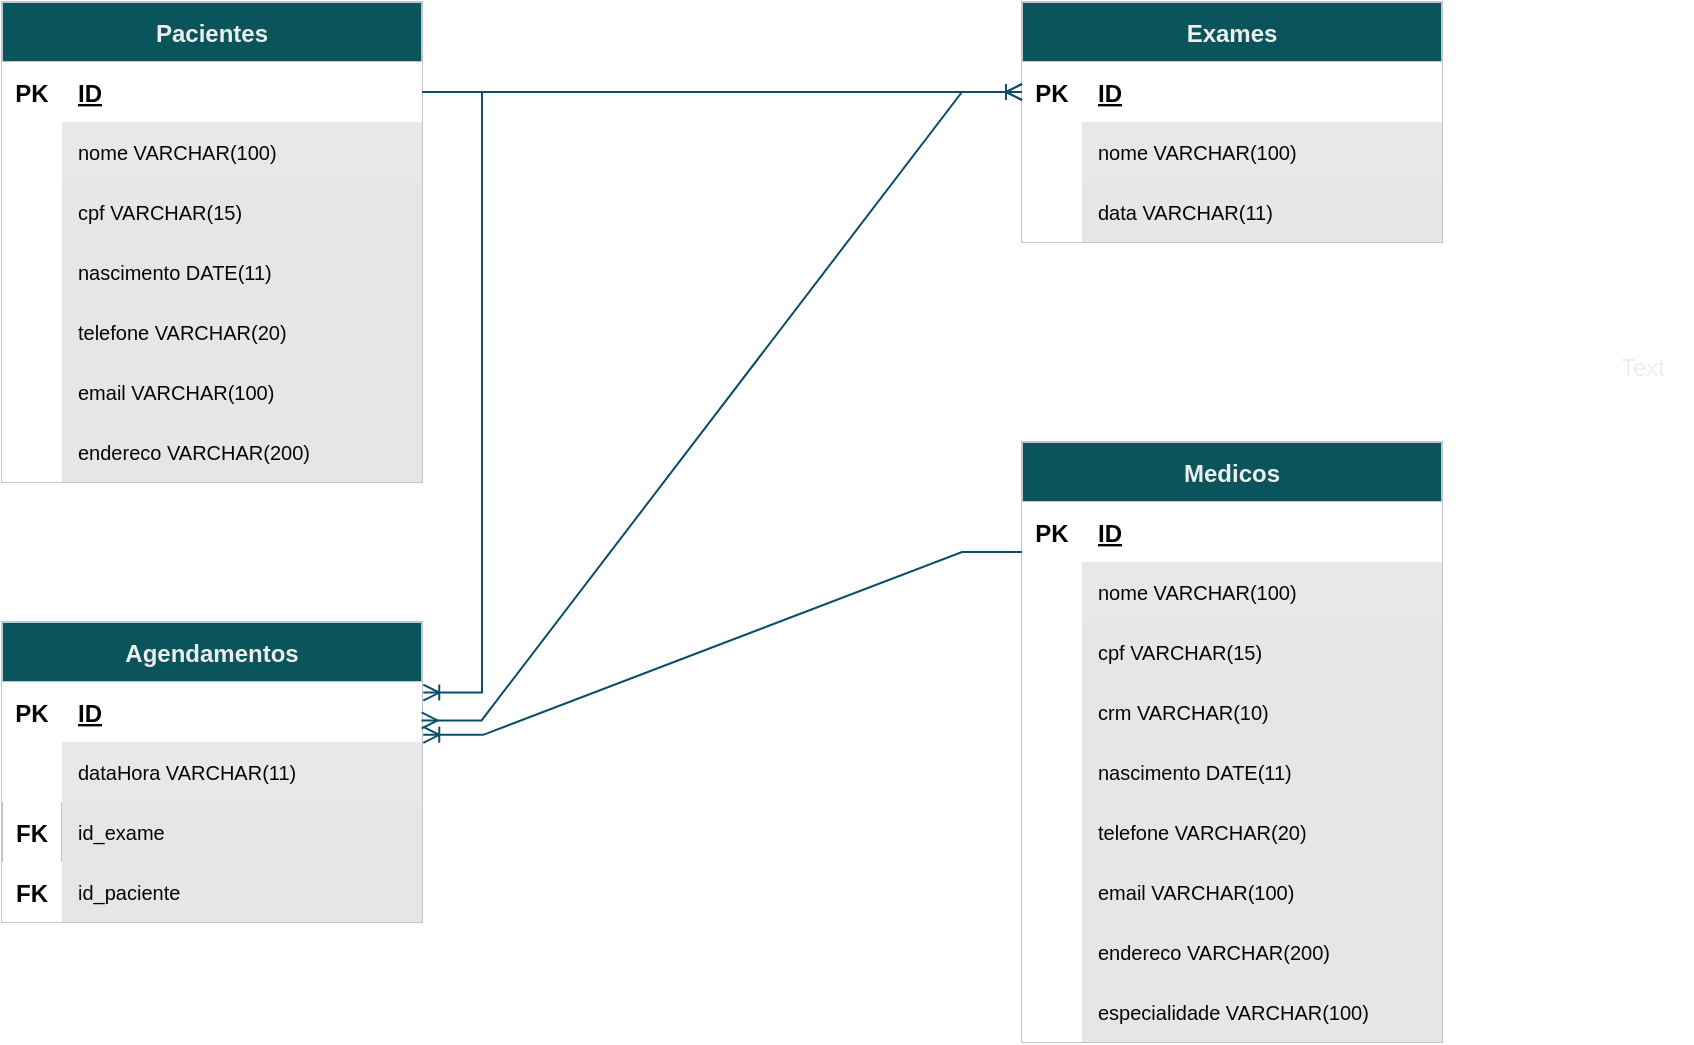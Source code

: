 <mxfile version="21.6.6" type="github">
  <diagram id="R2lEEEUBdFMjLlhIrx00" name="Page-1">
    <mxGraphModel dx="733" dy="380" grid="1" gridSize="1" guides="1" tooltips="1" connect="1" arrows="1" fold="1" page="1" pageScale="1" pageWidth="850" pageHeight="1100" math="0" shadow="0" extFonts="Permanent Marker^https://fonts.googleapis.com/css?family=Permanent+Marker">
      <root>
        <mxCell id="0" />
        <mxCell id="1" parent="0" />
        <mxCell id="C-vyLk0tnHw3VtMMgP7b-23" value="Pacientes" style="shape=table;startSize=30;container=1;collapsible=1;childLayout=tableLayout;fixedRows=1;rowLines=0;fontStyle=1;align=center;resizeLast=1;labelBackgroundColor=none;fillColor=#09555B;strokeColor=#BAC8D3;fontColor=#EEEEEE;" parent="1" vertex="1">
          <mxGeometry x="30" y="40" width="210" height="240" as="geometry">
            <mxRectangle x="30" y="40" width="100" height="30" as="alternateBounds" />
          </mxGeometry>
        </mxCell>
        <mxCell id="C-vyLk0tnHw3VtMMgP7b-24" value="" style="shape=partialRectangle;collapsible=0;dropTarget=0;pointerEvents=0;fillColor=none;points=[[0,0.5],[1,0.5]];portConstraint=eastwest;top=0;left=0;right=0;bottom=1;labelBackgroundColor=none;strokeColor=#BAC8D3;fontColor=#050505;" parent="C-vyLk0tnHw3VtMMgP7b-23" vertex="1">
          <mxGeometry y="30" width="210" height="30" as="geometry" />
        </mxCell>
        <mxCell id="C-vyLk0tnHw3VtMMgP7b-25" value="PK" style="shape=partialRectangle;overflow=hidden;connectable=0;fillColor=default;top=0;left=0;bottom=0;right=0;fontStyle=1;labelBackgroundColor=none;strokeColor=#BAC8D3;fontColor=#050505;" parent="C-vyLk0tnHw3VtMMgP7b-24" vertex="1">
          <mxGeometry width="30" height="30" as="geometry">
            <mxRectangle width="30" height="30" as="alternateBounds" />
          </mxGeometry>
        </mxCell>
        <mxCell id="C-vyLk0tnHw3VtMMgP7b-26" value="ID" style="shape=partialRectangle;overflow=hidden;connectable=0;fillColor=#FFFFFF;top=0;left=0;bottom=0;right=0;align=left;spacingLeft=6;fontStyle=5;labelBackgroundColor=none;strokeColor=#BAC8D3;fontColor=#030303;" parent="C-vyLk0tnHw3VtMMgP7b-24" vertex="1">
          <mxGeometry x="30" width="180" height="30" as="geometry">
            <mxRectangle width="180" height="30" as="alternateBounds" />
          </mxGeometry>
        </mxCell>
        <mxCell id="C-vyLk0tnHw3VtMMgP7b-27" value="" style="shape=partialRectangle;collapsible=0;dropTarget=0;pointerEvents=0;fillColor=none;points=[[0,0.5],[1,0.5]];portConstraint=eastwest;top=0;left=0;right=0;bottom=0;labelBackgroundColor=none;strokeColor=#BAC8D3;fontColor=#EEEEEE;" parent="C-vyLk0tnHw3VtMMgP7b-23" vertex="1">
          <mxGeometry y="60" width="210" height="30" as="geometry" />
        </mxCell>
        <mxCell id="C-vyLk0tnHw3VtMMgP7b-28" value="" style="shape=partialRectangle;overflow=hidden;connectable=0;fillColor=default;top=0;left=0;bottom=0;right=0;labelBackgroundColor=none;strokeColor=#BAC8D3;fontColor=#EEEEEE;" parent="C-vyLk0tnHw3VtMMgP7b-27" vertex="1">
          <mxGeometry width="30" height="30" as="geometry">
            <mxRectangle width="30" height="30" as="alternateBounds" />
          </mxGeometry>
        </mxCell>
        <mxCell id="C-vyLk0tnHw3VtMMgP7b-29" value="nome VARCHAR(100)" style="shape=partialRectangle;overflow=hidden;connectable=0;fillColor=#E8E8E8;top=0;left=0;bottom=0;right=0;align=left;spacingLeft=6;labelBackgroundColor=none;strokeColor=#BAC8D3;fontColor=#050505;labelBorderColor=none;strokeWidth=1;fontSize=10;" parent="C-vyLk0tnHw3VtMMgP7b-27" vertex="1">
          <mxGeometry x="30" width="180" height="30" as="geometry">
            <mxRectangle width="180" height="30" as="alternateBounds" />
          </mxGeometry>
        </mxCell>
        <mxCell id="qPftX9cF_MReuQcQceMw-24" value="" style="shape=partialRectangle;collapsible=0;dropTarget=0;pointerEvents=0;fillColor=none;points=[[0,0.5],[1,0.5]];portConstraint=eastwest;top=0;left=0;right=0;bottom=0;labelBackgroundColor=none;strokeColor=#BAC8D3;fontColor=#EEEEEE;" parent="C-vyLk0tnHw3VtMMgP7b-23" vertex="1">
          <mxGeometry y="90" width="210" height="30" as="geometry" />
        </mxCell>
        <mxCell id="qPftX9cF_MReuQcQceMw-25" value="" style="shape=partialRectangle;overflow=hidden;connectable=0;fillColor=default;top=0;left=0;bottom=0;right=0;labelBackgroundColor=none;strokeColor=#BAC8D3;fontColor=#EEEEEE;" parent="qPftX9cF_MReuQcQceMw-24" vertex="1">
          <mxGeometry width="30" height="30" as="geometry">
            <mxRectangle width="30" height="30" as="alternateBounds" />
          </mxGeometry>
        </mxCell>
        <mxCell id="qPftX9cF_MReuQcQceMw-26" value="cpf VARCHAR(15)" style="shape=partialRectangle;overflow=hidden;connectable=0;fillColor=#E6E6E6;top=0;left=0;bottom=0;right=0;align=left;spacingLeft=6;labelBackgroundColor=none;strokeColor=#CCCCCC;fontColor=#050505;fontSize=10;" parent="qPftX9cF_MReuQcQceMw-24" vertex="1">
          <mxGeometry x="30" width="180" height="30" as="geometry">
            <mxRectangle width="180" height="30" as="alternateBounds" />
          </mxGeometry>
        </mxCell>
        <mxCell id="qPftX9cF_MReuQcQceMw-30" value="" style="shape=partialRectangle;collapsible=0;dropTarget=0;pointerEvents=0;fillColor=none;points=[[0,0.5],[1,0.5]];portConstraint=eastwest;top=0;left=0;right=0;bottom=0;labelBackgroundColor=none;strokeColor=#BAC8D3;fontColor=#EEEEEE;" parent="C-vyLk0tnHw3VtMMgP7b-23" vertex="1">
          <mxGeometry y="120" width="210" height="30" as="geometry" />
        </mxCell>
        <mxCell id="qPftX9cF_MReuQcQceMw-31" value="" style="shape=partialRectangle;overflow=hidden;connectable=0;fillColor=default;top=0;left=0;bottom=0;right=0;labelBackgroundColor=none;strokeColor=#BAC8D3;fontColor=#EEEEEE;" parent="qPftX9cF_MReuQcQceMw-30" vertex="1">
          <mxGeometry width="30" height="30" as="geometry">
            <mxRectangle width="30" height="30" as="alternateBounds" />
          </mxGeometry>
        </mxCell>
        <mxCell id="qPftX9cF_MReuQcQceMw-32" value="nascimento DATE(11)" style="shape=partialRectangle;overflow=hidden;connectable=0;fillColor=#E6E6E6;top=0;left=0;bottom=0;right=0;align=left;spacingLeft=6;labelBackgroundColor=none;strokeColor=#CCCCCC;fontColor=#050505;fontSize=10;" parent="qPftX9cF_MReuQcQceMw-30" vertex="1">
          <mxGeometry x="30" width="180" height="30" as="geometry">
            <mxRectangle width="180" height="30" as="alternateBounds" />
          </mxGeometry>
        </mxCell>
        <mxCell id="qPftX9cF_MReuQcQceMw-33" value="" style="shape=partialRectangle;collapsible=0;dropTarget=0;pointerEvents=0;fillColor=none;points=[[0,0.5],[1,0.5]];portConstraint=eastwest;top=0;left=0;right=0;bottom=0;labelBackgroundColor=none;strokeColor=#BAC8D3;fontColor=#EEEEEE;" parent="C-vyLk0tnHw3VtMMgP7b-23" vertex="1">
          <mxGeometry y="150" width="210" height="30" as="geometry" />
        </mxCell>
        <mxCell id="qPftX9cF_MReuQcQceMw-34" value="" style="shape=partialRectangle;overflow=hidden;connectable=0;fillColor=default;top=0;left=0;bottom=0;right=0;labelBackgroundColor=none;strokeColor=#BAC8D3;fontColor=#EEEEEE;" parent="qPftX9cF_MReuQcQceMw-33" vertex="1">
          <mxGeometry width="30" height="30" as="geometry">
            <mxRectangle width="30" height="30" as="alternateBounds" />
          </mxGeometry>
        </mxCell>
        <mxCell id="qPftX9cF_MReuQcQceMw-35" value="telefone VARCHAR(20)" style="shape=partialRectangle;overflow=hidden;connectable=0;fillColor=#E6E6E6;top=0;left=0;bottom=0;right=0;align=left;spacingLeft=6;labelBackgroundColor=none;strokeColor=#CCCCCC;fontColor=#050505;fontSize=10;" parent="qPftX9cF_MReuQcQceMw-33" vertex="1">
          <mxGeometry x="30" width="180" height="30" as="geometry">
            <mxRectangle width="180" height="30" as="alternateBounds" />
          </mxGeometry>
        </mxCell>
        <mxCell id="qPftX9cF_MReuQcQceMw-36" value="" style="shape=partialRectangle;collapsible=0;dropTarget=0;pointerEvents=0;fillColor=none;points=[[0,0.5],[1,0.5]];portConstraint=eastwest;top=0;left=0;right=0;bottom=0;labelBackgroundColor=none;strokeColor=#BAC8D3;fontColor=#EEEEEE;" parent="C-vyLk0tnHw3VtMMgP7b-23" vertex="1">
          <mxGeometry y="180" width="210" height="30" as="geometry" />
        </mxCell>
        <mxCell id="qPftX9cF_MReuQcQceMw-37" value="" style="shape=partialRectangle;overflow=hidden;connectable=0;fillColor=default;top=0;left=0;bottom=0;right=0;labelBackgroundColor=none;strokeColor=#BAC8D3;fontColor=#EEEEEE;" parent="qPftX9cF_MReuQcQceMw-36" vertex="1">
          <mxGeometry width="30" height="30" as="geometry">
            <mxRectangle width="30" height="30" as="alternateBounds" />
          </mxGeometry>
        </mxCell>
        <mxCell id="qPftX9cF_MReuQcQceMw-38" value="email VARCHAR(100)" style="shape=partialRectangle;overflow=hidden;connectable=0;fillColor=#E6E6E6;top=0;left=0;bottom=0;right=0;align=left;spacingLeft=6;labelBackgroundColor=none;strokeColor=#CCCCCC;fontColor=#050505;fontSize=10;" parent="qPftX9cF_MReuQcQceMw-36" vertex="1">
          <mxGeometry x="30" width="180" height="30" as="geometry">
            <mxRectangle width="180" height="30" as="alternateBounds" />
          </mxGeometry>
        </mxCell>
        <mxCell id="qPftX9cF_MReuQcQceMw-39" value="" style="shape=partialRectangle;collapsible=0;dropTarget=0;pointerEvents=0;fillColor=none;points=[[0,0.5],[1,0.5]];portConstraint=eastwest;top=0;left=0;right=0;bottom=0;labelBackgroundColor=none;strokeColor=#BAC8D3;fontColor=#EEEEEE;" parent="C-vyLk0tnHw3VtMMgP7b-23" vertex="1">
          <mxGeometry y="210" width="210" height="30" as="geometry" />
        </mxCell>
        <mxCell id="qPftX9cF_MReuQcQceMw-40" value="" style="shape=partialRectangle;overflow=hidden;connectable=0;fillColor=default;top=0;left=0;bottom=0;right=0;labelBackgroundColor=none;strokeColor=#BAC8D3;fontColor=#EEEEEE;" parent="qPftX9cF_MReuQcQceMw-39" vertex="1">
          <mxGeometry width="30" height="30" as="geometry">
            <mxRectangle width="30" height="30" as="alternateBounds" />
          </mxGeometry>
        </mxCell>
        <mxCell id="qPftX9cF_MReuQcQceMw-41" value="endereco VARCHAR(200)" style="shape=partialRectangle;overflow=hidden;connectable=0;fillColor=#E6E6E6;top=0;left=0;bottom=0;right=0;align=left;spacingLeft=6;labelBackgroundColor=none;strokeColor=#CCCCCC;fontColor=#050505;fontSize=10;" parent="qPftX9cF_MReuQcQceMw-39" vertex="1">
          <mxGeometry x="30" width="180" height="30" as="geometry">
            <mxRectangle width="180" height="30" as="alternateBounds" />
          </mxGeometry>
        </mxCell>
        <mxCell id="qPftX9cF_MReuQcQceMw-42" value="Exames" style="shape=table;startSize=30;container=1;collapsible=1;childLayout=tableLayout;fixedRows=1;rowLines=0;fontStyle=1;align=center;resizeLast=1;labelBackgroundColor=none;fillColor=#09555B;strokeColor=#BAC8D3;fontColor=#EEEEEE;" parent="1" vertex="1">
          <mxGeometry x="540" y="40" width="210" height="120" as="geometry">
            <mxRectangle x="540" y="40" width="100" height="30" as="alternateBounds" />
          </mxGeometry>
        </mxCell>
        <mxCell id="qPftX9cF_MReuQcQceMw-43" value="" style="shape=partialRectangle;collapsible=0;dropTarget=0;pointerEvents=0;fillColor=none;points=[[0,0.5],[1,0.5]];portConstraint=eastwest;top=0;left=0;right=0;bottom=1;labelBackgroundColor=none;strokeColor=#BAC8D3;fontColor=#050505;" parent="qPftX9cF_MReuQcQceMw-42" vertex="1">
          <mxGeometry y="30" width="210" height="30" as="geometry" />
        </mxCell>
        <mxCell id="qPftX9cF_MReuQcQceMw-44" value="PK" style="shape=partialRectangle;overflow=hidden;connectable=0;fillColor=default;top=0;left=0;bottom=0;right=0;fontStyle=1;labelBackgroundColor=none;strokeColor=#BAC8D3;fontColor=#050505;" parent="qPftX9cF_MReuQcQceMw-43" vertex="1">
          <mxGeometry width="30" height="30" as="geometry">
            <mxRectangle width="30" height="30" as="alternateBounds" />
          </mxGeometry>
        </mxCell>
        <mxCell id="qPftX9cF_MReuQcQceMw-45" value="ID" style="shape=partialRectangle;overflow=hidden;connectable=0;fillColor=default;top=0;left=0;bottom=0;right=0;align=left;spacingLeft=6;fontStyle=5;labelBackgroundColor=none;strokeColor=#BAC8D3;fontColor=#030303;" parent="qPftX9cF_MReuQcQceMw-43" vertex="1">
          <mxGeometry x="30" width="180" height="30" as="geometry">
            <mxRectangle width="180" height="30" as="alternateBounds" />
          </mxGeometry>
        </mxCell>
        <mxCell id="qPftX9cF_MReuQcQceMw-46" value="" style="shape=partialRectangle;collapsible=0;dropTarget=0;pointerEvents=0;fillColor=none;points=[[0,0.5],[1,0.5]];portConstraint=eastwest;top=0;left=0;right=0;bottom=0;labelBackgroundColor=none;strokeColor=#BAC8D3;fontColor=#EEEEEE;" parent="qPftX9cF_MReuQcQceMw-42" vertex="1">
          <mxGeometry y="60" width="210" height="30" as="geometry" />
        </mxCell>
        <mxCell id="qPftX9cF_MReuQcQceMw-47" value="" style="shape=partialRectangle;overflow=hidden;connectable=0;fillColor=default;top=0;left=0;bottom=0;right=0;labelBackgroundColor=none;strokeColor=#BAC8D3;fontColor=#EEEEEE;" parent="qPftX9cF_MReuQcQceMw-46" vertex="1">
          <mxGeometry width="30" height="30" as="geometry">
            <mxRectangle width="30" height="30" as="alternateBounds" />
          </mxGeometry>
        </mxCell>
        <mxCell id="qPftX9cF_MReuQcQceMw-48" value="nome VARCHAR(100)" style="shape=partialRectangle;overflow=hidden;connectable=0;fillColor=#E8E8E8;top=0;left=0;bottom=0;right=0;align=left;spacingLeft=6;labelBackgroundColor=none;strokeColor=#BAC8D3;fontColor=#050505;labelBorderColor=none;strokeWidth=1;fontSize=10;" parent="qPftX9cF_MReuQcQceMw-46" vertex="1">
          <mxGeometry x="30" width="180" height="30" as="geometry">
            <mxRectangle width="180" height="30" as="alternateBounds" />
          </mxGeometry>
        </mxCell>
        <mxCell id="qPftX9cF_MReuQcQceMw-49" value="" style="shape=partialRectangle;collapsible=0;dropTarget=0;pointerEvents=0;fillColor=none;points=[[0,0.5],[1,0.5]];portConstraint=eastwest;top=0;left=0;right=0;bottom=0;labelBackgroundColor=none;strokeColor=#BAC8D3;fontColor=#EEEEEE;" parent="qPftX9cF_MReuQcQceMw-42" vertex="1">
          <mxGeometry y="90" width="210" height="30" as="geometry" />
        </mxCell>
        <mxCell id="qPftX9cF_MReuQcQceMw-50" value="" style="shape=partialRectangle;overflow=hidden;connectable=0;fillColor=default;top=0;left=0;bottom=0;right=0;labelBackgroundColor=none;strokeColor=#BAC8D3;fontColor=#EEEEEE;" parent="qPftX9cF_MReuQcQceMw-49" vertex="1">
          <mxGeometry width="30" height="30" as="geometry">
            <mxRectangle width="30" height="30" as="alternateBounds" />
          </mxGeometry>
        </mxCell>
        <mxCell id="qPftX9cF_MReuQcQceMw-51" value="data VARCHAR(11)" style="shape=partialRectangle;overflow=hidden;connectable=0;fillColor=#E6E6E6;top=0;left=0;bottom=0;right=0;align=left;spacingLeft=6;labelBackgroundColor=none;strokeColor=#CCCCCC;fontColor=#050505;fontSize=10;" parent="qPftX9cF_MReuQcQceMw-49" vertex="1">
          <mxGeometry x="30" width="180" height="30" as="geometry">
            <mxRectangle width="180" height="30" as="alternateBounds" />
          </mxGeometry>
        </mxCell>
        <mxCell id="qPftX9cF_MReuQcQceMw-74" value="Medicos" style="shape=table;startSize=30;container=1;collapsible=1;childLayout=tableLayout;fixedRows=1;rowLines=0;fontStyle=1;align=center;resizeLast=1;labelBackgroundColor=none;fillColor=#09555B;strokeColor=#BAC8D3;fontColor=#EEEEEE;" parent="1" vertex="1">
          <mxGeometry x="540" y="260" width="210" height="300" as="geometry">
            <mxRectangle x="540" y="200" width="100" height="30" as="alternateBounds" />
          </mxGeometry>
        </mxCell>
        <mxCell id="qPftX9cF_MReuQcQceMw-75" value="" style="shape=partialRectangle;collapsible=0;dropTarget=0;pointerEvents=0;fillColor=none;points=[[0,0.5],[1,0.5]];portConstraint=eastwest;top=0;left=0;right=0;bottom=1;labelBackgroundColor=none;strokeColor=#BAC8D3;fontColor=#050505;" parent="qPftX9cF_MReuQcQceMw-74" vertex="1">
          <mxGeometry y="30" width="210" height="30" as="geometry" />
        </mxCell>
        <mxCell id="qPftX9cF_MReuQcQceMw-76" value="PK" style="shape=partialRectangle;overflow=hidden;connectable=0;fillColor=default;top=0;left=0;bottom=0;right=0;fontStyle=1;labelBackgroundColor=none;strokeColor=#BAC8D3;fontColor=#050505;" parent="qPftX9cF_MReuQcQceMw-75" vertex="1">
          <mxGeometry width="30" height="30" as="geometry">
            <mxRectangle width="30" height="30" as="alternateBounds" />
          </mxGeometry>
        </mxCell>
        <mxCell id="qPftX9cF_MReuQcQceMw-77" value="ID" style="shape=partialRectangle;overflow=hidden;connectable=0;fillColor=#FFFFFF;top=0;left=0;bottom=0;right=0;align=left;spacingLeft=6;fontStyle=5;labelBackgroundColor=none;strokeColor=#BAC8D3;fontColor=#030303;" parent="qPftX9cF_MReuQcQceMw-75" vertex="1">
          <mxGeometry x="30" width="180" height="30" as="geometry">
            <mxRectangle width="180" height="30" as="alternateBounds" />
          </mxGeometry>
        </mxCell>
        <mxCell id="qPftX9cF_MReuQcQceMw-78" value="" style="shape=partialRectangle;collapsible=0;dropTarget=0;pointerEvents=0;fillColor=none;points=[[0,0.5],[1,0.5]];portConstraint=eastwest;top=0;left=0;right=0;bottom=0;labelBackgroundColor=none;strokeColor=#BAC8D3;fontColor=#EEEEEE;" parent="qPftX9cF_MReuQcQceMw-74" vertex="1">
          <mxGeometry y="60" width="210" height="30" as="geometry" />
        </mxCell>
        <mxCell id="qPftX9cF_MReuQcQceMw-79" value="" style="shape=partialRectangle;overflow=hidden;connectable=0;fillColor=default;top=0;left=0;bottom=0;right=0;labelBackgroundColor=none;strokeColor=#BAC8D3;fontColor=#EEEEEE;" parent="qPftX9cF_MReuQcQceMw-78" vertex="1">
          <mxGeometry width="30" height="30" as="geometry">
            <mxRectangle width="30" height="30" as="alternateBounds" />
          </mxGeometry>
        </mxCell>
        <mxCell id="qPftX9cF_MReuQcQceMw-80" value="nome VARCHAR(100)" style="shape=partialRectangle;overflow=hidden;connectable=0;fillColor=#E8E8E8;top=0;left=0;bottom=0;right=0;align=left;spacingLeft=6;labelBackgroundColor=none;strokeColor=#BAC8D3;fontColor=#050505;labelBorderColor=none;strokeWidth=1;fontSize=10;" parent="qPftX9cF_MReuQcQceMw-78" vertex="1">
          <mxGeometry x="30" width="180" height="30" as="geometry">
            <mxRectangle width="180" height="30" as="alternateBounds" />
          </mxGeometry>
        </mxCell>
        <mxCell id="qPftX9cF_MReuQcQceMw-81" value="" style="shape=partialRectangle;collapsible=0;dropTarget=0;pointerEvents=0;fillColor=none;points=[[0,0.5],[1,0.5]];portConstraint=eastwest;top=0;left=0;right=0;bottom=0;labelBackgroundColor=none;strokeColor=#BAC8D3;fontColor=#EEEEEE;" parent="qPftX9cF_MReuQcQceMw-74" vertex="1">
          <mxGeometry y="90" width="210" height="30" as="geometry" />
        </mxCell>
        <mxCell id="qPftX9cF_MReuQcQceMw-82" value="" style="shape=partialRectangle;overflow=hidden;connectable=0;fillColor=default;top=0;left=0;bottom=0;right=0;labelBackgroundColor=none;strokeColor=#BAC8D3;fontColor=#EEEEEE;" parent="qPftX9cF_MReuQcQceMw-81" vertex="1">
          <mxGeometry width="30" height="30" as="geometry">
            <mxRectangle width="30" height="30" as="alternateBounds" />
          </mxGeometry>
        </mxCell>
        <mxCell id="qPftX9cF_MReuQcQceMw-83" value="cpf VARCHAR(15)" style="shape=partialRectangle;overflow=hidden;connectable=0;fillColor=#E6E6E6;top=0;left=0;bottom=0;right=0;align=left;spacingLeft=6;labelBackgroundColor=none;strokeColor=#CCCCCC;fontColor=#050505;fontSize=10;" parent="qPftX9cF_MReuQcQceMw-81" vertex="1">
          <mxGeometry x="30" width="180" height="30" as="geometry">
            <mxRectangle width="180" height="30" as="alternateBounds" />
          </mxGeometry>
        </mxCell>
        <mxCell id="qPftX9cF_MReuQcQceMw-96" value="" style="shape=partialRectangle;collapsible=0;dropTarget=0;pointerEvents=0;fillColor=none;points=[[0,0.5],[1,0.5]];portConstraint=eastwest;top=0;left=0;right=0;bottom=0;labelBackgroundColor=none;strokeColor=#BAC8D3;fontColor=#EEEEEE;" parent="qPftX9cF_MReuQcQceMw-74" vertex="1">
          <mxGeometry y="120" width="210" height="30" as="geometry" />
        </mxCell>
        <mxCell id="qPftX9cF_MReuQcQceMw-97" value="" style="shape=partialRectangle;overflow=hidden;connectable=0;fillColor=default;top=0;left=0;bottom=0;right=0;labelBackgroundColor=none;strokeColor=#BAC8D3;fontColor=#EEEEEE;" parent="qPftX9cF_MReuQcQceMw-96" vertex="1">
          <mxGeometry width="30" height="30" as="geometry">
            <mxRectangle width="30" height="30" as="alternateBounds" />
          </mxGeometry>
        </mxCell>
        <mxCell id="qPftX9cF_MReuQcQceMw-98" value="crm VARCHAR(10)" style="shape=partialRectangle;overflow=hidden;connectable=0;fillColor=#E6E6E6;top=0;left=0;bottom=0;right=0;align=left;spacingLeft=6;labelBackgroundColor=none;strokeColor=#CCCCCC;fontColor=#050505;fontSize=10;" parent="qPftX9cF_MReuQcQceMw-96" vertex="1">
          <mxGeometry x="30" width="180" height="30" as="geometry">
            <mxRectangle width="180" height="30" as="alternateBounds" />
          </mxGeometry>
        </mxCell>
        <mxCell id="qPftX9cF_MReuQcQceMw-84" value="" style="shape=partialRectangle;collapsible=0;dropTarget=0;pointerEvents=0;fillColor=none;points=[[0,0.5],[1,0.5]];portConstraint=eastwest;top=0;left=0;right=0;bottom=0;labelBackgroundColor=none;strokeColor=#BAC8D3;fontColor=#EEEEEE;" parent="qPftX9cF_MReuQcQceMw-74" vertex="1">
          <mxGeometry y="150" width="210" height="30" as="geometry" />
        </mxCell>
        <mxCell id="qPftX9cF_MReuQcQceMw-85" value="" style="shape=partialRectangle;overflow=hidden;connectable=0;fillColor=default;top=0;left=0;bottom=0;right=0;labelBackgroundColor=none;strokeColor=#BAC8D3;fontColor=#EEEEEE;" parent="qPftX9cF_MReuQcQceMw-84" vertex="1">
          <mxGeometry width="30" height="30" as="geometry">
            <mxRectangle width="30" height="30" as="alternateBounds" />
          </mxGeometry>
        </mxCell>
        <mxCell id="qPftX9cF_MReuQcQceMw-86" value="nascimento DATE(11)" style="shape=partialRectangle;overflow=hidden;connectable=0;fillColor=#E6E6E6;top=0;left=0;bottom=0;right=0;align=left;spacingLeft=6;labelBackgroundColor=none;strokeColor=#CCCCCC;fontColor=#050505;fontSize=10;" parent="qPftX9cF_MReuQcQceMw-84" vertex="1">
          <mxGeometry x="30" width="180" height="30" as="geometry">
            <mxRectangle width="180" height="30" as="alternateBounds" />
          </mxGeometry>
        </mxCell>
        <mxCell id="qPftX9cF_MReuQcQceMw-87" value="" style="shape=partialRectangle;collapsible=0;dropTarget=0;pointerEvents=0;fillColor=none;points=[[0,0.5],[1,0.5]];portConstraint=eastwest;top=0;left=0;right=0;bottom=0;labelBackgroundColor=none;strokeColor=#BAC8D3;fontColor=#EEEEEE;" parent="qPftX9cF_MReuQcQceMw-74" vertex="1">
          <mxGeometry y="180" width="210" height="30" as="geometry" />
        </mxCell>
        <mxCell id="qPftX9cF_MReuQcQceMw-88" value="" style="shape=partialRectangle;overflow=hidden;connectable=0;fillColor=default;top=0;left=0;bottom=0;right=0;labelBackgroundColor=none;strokeColor=#BAC8D3;fontColor=#EEEEEE;" parent="qPftX9cF_MReuQcQceMw-87" vertex="1">
          <mxGeometry width="30" height="30" as="geometry">
            <mxRectangle width="30" height="30" as="alternateBounds" />
          </mxGeometry>
        </mxCell>
        <mxCell id="qPftX9cF_MReuQcQceMw-89" value="telefone VARCHAR(20)" style="shape=partialRectangle;overflow=hidden;connectable=0;fillColor=#E6E6E6;top=0;left=0;bottom=0;right=0;align=left;spacingLeft=6;labelBackgroundColor=none;strokeColor=#CCCCCC;fontColor=#050505;fontSize=10;" parent="qPftX9cF_MReuQcQceMw-87" vertex="1">
          <mxGeometry x="30" width="180" height="30" as="geometry">
            <mxRectangle width="180" height="30" as="alternateBounds" />
          </mxGeometry>
        </mxCell>
        <mxCell id="qPftX9cF_MReuQcQceMw-90" value="" style="shape=partialRectangle;collapsible=0;dropTarget=0;pointerEvents=0;fillColor=none;points=[[0,0.5],[1,0.5]];portConstraint=eastwest;top=0;left=0;right=0;bottom=0;labelBackgroundColor=none;strokeColor=#BAC8D3;fontColor=#EEEEEE;" parent="qPftX9cF_MReuQcQceMw-74" vertex="1">
          <mxGeometry y="210" width="210" height="30" as="geometry" />
        </mxCell>
        <mxCell id="qPftX9cF_MReuQcQceMw-91" value="" style="shape=partialRectangle;overflow=hidden;connectable=0;fillColor=default;top=0;left=0;bottom=0;right=0;labelBackgroundColor=none;strokeColor=#BAC8D3;fontColor=#EEEEEE;" parent="qPftX9cF_MReuQcQceMw-90" vertex="1">
          <mxGeometry width="30" height="30" as="geometry">
            <mxRectangle width="30" height="30" as="alternateBounds" />
          </mxGeometry>
        </mxCell>
        <mxCell id="qPftX9cF_MReuQcQceMw-92" value="email VARCHAR(100)" style="shape=partialRectangle;overflow=hidden;connectable=0;fillColor=#E6E6E6;top=0;left=0;bottom=0;right=0;align=left;spacingLeft=6;labelBackgroundColor=none;strokeColor=#CCCCCC;fontColor=#050505;fontSize=10;" parent="qPftX9cF_MReuQcQceMw-90" vertex="1">
          <mxGeometry x="30" width="180" height="30" as="geometry">
            <mxRectangle width="180" height="30" as="alternateBounds" />
          </mxGeometry>
        </mxCell>
        <mxCell id="qPftX9cF_MReuQcQceMw-93" value="" style="shape=partialRectangle;collapsible=0;dropTarget=0;pointerEvents=0;fillColor=none;points=[[0,0.5],[1,0.5]];portConstraint=eastwest;top=0;left=0;right=0;bottom=0;labelBackgroundColor=none;strokeColor=#BAC8D3;fontColor=#EEEEEE;" parent="qPftX9cF_MReuQcQceMw-74" vertex="1">
          <mxGeometry y="240" width="210" height="30" as="geometry" />
        </mxCell>
        <mxCell id="qPftX9cF_MReuQcQceMw-94" value="" style="shape=partialRectangle;overflow=hidden;connectable=0;fillColor=default;top=0;left=0;bottom=0;right=0;labelBackgroundColor=none;strokeColor=#BAC8D3;fontColor=#EEEEEE;" parent="qPftX9cF_MReuQcQceMw-93" vertex="1">
          <mxGeometry width="30" height="30" as="geometry">
            <mxRectangle width="30" height="30" as="alternateBounds" />
          </mxGeometry>
        </mxCell>
        <mxCell id="qPftX9cF_MReuQcQceMw-95" value="endereco VARCHAR(200)" style="shape=partialRectangle;overflow=hidden;connectable=0;fillColor=#E6E6E6;top=0;left=0;bottom=0;right=0;align=left;spacingLeft=6;labelBackgroundColor=none;strokeColor=#CCCCCC;fontColor=#050505;fontSize=10;" parent="qPftX9cF_MReuQcQceMw-93" vertex="1">
          <mxGeometry x="30" width="180" height="30" as="geometry">
            <mxRectangle width="180" height="30" as="alternateBounds" />
          </mxGeometry>
        </mxCell>
        <mxCell id="qPftX9cF_MReuQcQceMw-99" value="" style="shape=partialRectangle;collapsible=0;dropTarget=0;pointerEvents=0;fillColor=none;points=[[0,0.5],[1,0.5]];portConstraint=eastwest;top=0;left=0;right=0;bottom=0;labelBackgroundColor=none;strokeColor=#BAC8D3;fontColor=#EEEEEE;" parent="qPftX9cF_MReuQcQceMw-74" vertex="1">
          <mxGeometry y="270" width="210" height="30" as="geometry" />
        </mxCell>
        <mxCell id="qPftX9cF_MReuQcQceMw-100" value="" style="shape=partialRectangle;overflow=hidden;connectable=0;fillColor=default;top=0;left=0;bottom=0;right=0;labelBackgroundColor=none;strokeColor=#BAC8D3;fontColor=#EEEEEE;" parent="qPftX9cF_MReuQcQceMw-99" vertex="1">
          <mxGeometry width="30" height="30" as="geometry">
            <mxRectangle width="30" height="30" as="alternateBounds" />
          </mxGeometry>
        </mxCell>
        <mxCell id="qPftX9cF_MReuQcQceMw-101" value="especialidade VARCHAR(100)" style="shape=partialRectangle;overflow=hidden;connectable=0;fillColor=#E6E6E6;top=0;left=0;bottom=0;right=0;align=left;spacingLeft=6;labelBackgroundColor=none;strokeColor=#CCCCCC;fontColor=#050505;fontSize=10;" parent="qPftX9cF_MReuQcQceMw-99" vertex="1">
          <mxGeometry x="30" width="180" height="30" as="geometry">
            <mxRectangle width="180" height="30" as="alternateBounds" />
          </mxGeometry>
        </mxCell>
        <mxCell id="qPftX9cF_MReuQcQceMw-113" value="" style="group" parent="1" vertex="1" connectable="0">
          <mxGeometry x="30" y="350" width="210" height="150" as="geometry" />
        </mxCell>
        <mxCell id="qPftX9cF_MReuQcQceMw-112" value="FK" style="shape=partialRectangle;overflow=hidden;connectable=0;fillColor=default;top=0;left=0;bottom=0;right=0;fontStyle=1;labelBackgroundColor=none;strokeColor=#BAC8D3;fontColor=#050505;" parent="qPftX9cF_MReuQcQceMw-113" vertex="1">
          <mxGeometry y="90" width="30" height="30" as="geometry">
            <mxRectangle width="30" height="30" as="alternateBounds" />
          </mxGeometry>
        </mxCell>
        <mxCell id="qPftX9cF_MReuQcQceMw-118" value="" style="group" parent="qPftX9cF_MReuQcQceMw-113" vertex="1" connectable="0">
          <mxGeometry width="210" height="150" as="geometry" />
        </mxCell>
        <mxCell id="qPftX9cF_MReuQcQceMw-148" value="" style="group" parent="qPftX9cF_MReuQcQceMw-118" vertex="1" connectable="0">
          <mxGeometry width="210" height="150" as="geometry" />
        </mxCell>
        <mxCell id="qPftX9cF_MReuQcQceMw-102" value="Agendamentos" style="shape=table;startSize=30;container=1;collapsible=1;childLayout=tableLayout;fixedRows=1;rowLines=0;fontStyle=1;align=center;resizeLast=1;labelBackgroundColor=none;fillColor=#09555B;strokeColor=#BAC8D3;fontColor=#EEEEEE;" parent="qPftX9cF_MReuQcQceMw-148" vertex="1">
          <mxGeometry width="210" height="150" as="geometry">
            <mxRectangle width="100" height="30" as="alternateBounds" />
          </mxGeometry>
        </mxCell>
        <mxCell id="qPftX9cF_MReuQcQceMw-103" value="" style="shape=partialRectangle;collapsible=0;dropTarget=0;pointerEvents=0;fillColor=none;points=[[0,0.5],[1,0.5]];portConstraint=eastwest;top=0;left=0;right=0;bottom=1;labelBackgroundColor=none;strokeColor=#BAC8D3;fontColor=#050505;" parent="qPftX9cF_MReuQcQceMw-102" vertex="1">
          <mxGeometry y="30" width="210" height="30" as="geometry" />
        </mxCell>
        <mxCell id="qPftX9cF_MReuQcQceMw-104" value="PK" style="shape=partialRectangle;overflow=hidden;connectable=0;fillColor=default;top=0;left=0;bottom=0;right=0;fontStyle=1;labelBackgroundColor=none;strokeColor=#BAC8D3;fontColor=#050505;" parent="qPftX9cF_MReuQcQceMw-103" vertex="1">
          <mxGeometry width="30" height="30" as="geometry">
            <mxRectangle width="30" height="30" as="alternateBounds" />
          </mxGeometry>
        </mxCell>
        <mxCell id="qPftX9cF_MReuQcQceMw-105" value="ID" style="shape=partialRectangle;overflow=hidden;connectable=0;fillColor=default;top=0;left=0;bottom=0;right=0;align=left;spacingLeft=6;fontStyle=5;labelBackgroundColor=none;strokeColor=#BAC8D3;fontColor=#030303;" parent="qPftX9cF_MReuQcQceMw-103" vertex="1">
          <mxGeometry x="30" width="180" height="30" as="geometry">
            <mxRectangle width="180" height="30" as="alternateBounds" />
          </mxGeometry>
        </mxCell>
        <mxCell id="qPftX9cF_MReuQcQceMw-106" value="" style="shape=partialRectangle;collapsible=0;dropTarget=0;pointerEvents=0;fillColor=none;points=[[0,0.5],[1,0.5]];portConstraint=eastwest;top=0;left=0;right=0;bottom=0;labelBackgroundColor=none;strokeColor=#BAC8D3;fontColor=#EEEEEE;" parent="qPftX9cF_MReuQcQceMw-102" vertex="1">
          <mxGeometry y="60" width="210" height="30" as="geometry" />
        </mxCell>
        <mxCell id="qPftX9cF_MReuQcQceMw-107" value="" style="shape=partialRectangle;overflow=hidden;connectable=0;fillColor=default;top=0;left=0;bottom=0;right=0;labelBackgroundColor=none;strokeColor=#BAC8D3;fontColor=#EEEEEE;" parent="qPftX9cF_MReuQcQceMw-106" vertex="1">
          <mxGeometry width="30" height="30" as="geometry">
            <mxRectangle width="30" height="30" as="alternateBounds" />
          </mxGeometry>
        </mxCell>
        <mxCell id="qPftX9cF_MReuQcQceMw-108" value="dataHora VARCHAR(11)" style="shape=partialRectangle;overflow=hidden;connectable=0;fillColor=#E8E8E8;top=0;left=0;bottom=0;right=0;align=left;spacingLeft=6;labelBackgroundColor=none;strokeColor=#BAC8D3;fontColor=#050505;labelBorderColor=none;strokeWidth=1;fontSize=10;" parent="qPftX9cF_MReuQcQceMw-106" vertex="1">
          <mxGeometry x="30" width="180" height="30" as="geometry">
            <mxRectangle width="180" height="30" as="alternateBounds" />
          </mxGeometry>
        </mxCell>
        <mxCell id="qPftX9cF_MReuQcQceMw-109" value="" style="shape=partialRectangle;collapsible=0;dropTarget=0;pointerEvents=0;fillColor=none;points=[[0,0.5],[1,0.5]];portConstraint=eastwest;top=0;left=0;right=0;bottom=0;labelBackgroundColor=none;strokeColor=#BAC8D3;fontColor=#EEEEEE;" parent="qPftX9cF_MReuQcQceMw-102" vertex="1">
          <mxGeometry y="90" width="210" height="30" as="geometry" />
        </mxCell>
        <mxCell id="qPftX9cF_MReuQcQceMw-110" value="" style="shape=partialRectangle;overflow=hidden;connectable=0;fillColor=none;top=0;left=0;bottom=0;right=0;labelBackgroundColor=none;strokeColor=#BAC8D3;fontColor=#EEEEEE;" parent="qPftX9cF_MReuQcQceMw-109" vertex="1">
          <mxGeometry width="30" height="30" as="geometry">
            <mxRectangle width="30" height="30" as="alternateBounds" />
          </mxGeometry>
        </mxCell>
        <mxCell id="qPftX9cF_MReuQcQceMw-111" value="id_exame" style="shape=partialRectangle;overflow=hidden;connectable=0;fillColor=#E6E6E6;top=0;left=0;bottom=0;right=0;align=left;spacingLeft=6;labelBackgroundColor=none;strokeColor=#CCCCCC;fontColor=#050505;fontSize=10;" parent="qPftX9cF_MReuQcQceMw-109" vertex="1">
          <mxGeometry x="30" width="180" height="30" as="geometry">
            <mxRectangle width="180" height="30" as="alternateBounds" />
          </mxGeometry>
        </mxCell>
        <mxCell id="qPftX9cF_MReuQcQceMw-114" value="" style="shape=partialRectangle;collapsible=0;dropTarget=0;pointerEvents=0;fillColor=none;points=[[0,0.5],[1,0.5]];portConstraint=eastwest;top=0;left=0;right=0;bottom=0;labelBackgroundColor=none;strokeColor=#BAC8D3;fontColor=#EEEEEE;" parent="qPftX9cF_MReuQcQceMw-102" vertex="1">
          <mxGeometry y="120" width="210" height="30" as="geometry" />
        </mxCell>
        <mxCell id="qPftX9cF_MReuQcQceMw-115" value="" style="shape=partialRectangle;overflow=hidden;connectable=0;fillColor=none;top=0;left=0;bottom=0;right=0;labelBackgroundColor=none;strokeColor=#BAC8D3;fontColor=#EEEEEE;" parent="qPftX9cF_MReuQcQceMw-114" vertex="1">
          <mxGeometry width="30" height="30" as="geometry">
            <mxRectangle width="30" height="30" as="alternateBounds" />
          </mxGeometry>
        </mxCell>
        <mxCell id="qPftX9cF_MReuQcQceMw-116" value="id_paciente" style="shape=partialRectangle;overflow=hidden;connectable=0;fillColor=#E6E6E6;top=0;left=0;bottom=0;right=0;align=left;spacingLeft=6;labelBackgroundColor=none;strokeColor=#CCCCCC;fontColor=#050505;fontSize=10;" parent="qPftX9cF_MReuQcQceMw-114" vertex="1">
          <mxGeometry x="30" width="180" height="30" as="geometry">
            <mxRectangle width="180" height="30" as="alternateBounds" />
          </mxGeometry>
        </mxCell>
        <mxCell id="qPftX9cF_MReuQcQceMw-117" value="FK" style="shape=partialRectangle;overflow=hidden;connectable=0;fillColor=default;top=0;left=0;bottom=0;right=0;fontStyle=1;labelBackgroundColor=none;strokeColor=#BAC8D3;fontColor=#050505;" parent="qPftX9cF_MReuQcQceMw-148" vertex="1">
          <mxGeometry y="120" width="30" height="30" as="geometry">
            <mxRectangle width="30" height="30" as="alternateBounds" />
          </mxGeometry>
        </mxCell>
        <mxCell id="qPftX9cF_MReuQcQceMw-119" value="Text" style="text;html=1;align=center;verticalAlign=middle;resizable=0;points=[];autosize=1;strokeColor=none;fillColor=none;fontColor=#EEEEEE;" parent="1" vertex="1">
          <mxGeometry x="825" y="208" width="50" height="30" as="geometry" />
        </mxCell>
        <mxCell id="qPftX9cF_MReuQcQceMw-125" value="" style="edgeStyle=entityRelationEdgeStyle;fontSize=12;html=1;endArrow=ERoneToMany;rounded=0;strokeColor=#0B4D6A;entryX=0;entryY=0.5;entryDx=0;entryDy=0;exitX=1;exitY=0.5;exitDx=0;exitDy=0;" parent="1" source="C-vyLk0tnHw3VtMMgP7b-24" target="qPftX9cF_MReuQcQceMw-43" edge="1">
          <mxGeometry width="100" height="100" relative="1" as="geometry">
            <mxPoint x="281" y="85" as="sourcePoint" />
            <mxPoint x="432.31" y="155.68" as="targetPoint" />
          </mxGeometry>
        </mxCell>
        <mxCell id="qPftX9cF_MReuQcQceMw-129" value="" style="edgeStyle=entityRelationEdgeStyle;fontSize=12;html=1;endArrow=ERoneToMany;rounded=0;strokeColor=#0B4D6A;exitX=0;exitY=0.833;exitDx=0;exitDy=0;entryX=1.003;entryY=0.881;entryDx=0;entryDy=0;entryPerimeter=0;exitPerimeter=0;" parent="1" source="qPftX9cF_MReuQcQceMw-75" target="qPftX9cF_MReuQcQceMw-103" edge="1">
          <mxGeometry width="100" height="100" relative="1" as="geometry">
            <mxPoint x="370" y="340" as="sourcePoint" />
            <mxPoint x="470" y="240" as="targetPoint" />
          </mxGeometry>
        </mxCell>
        <mxCell id="qPftX9cF_MReuQcQceMw-139" value="" style="edgeStyle=entityRelationEdgeStyle;fontSize=12;html=1;endArrow=ERmany;startArrow=ERmany;rounded=0;strokeColor=#0B4D6A;entryX=0;entryY=0.5;entryDx=0;entryDy=0;exitX=0.999;exitY=0.64;exitDx=0;exitDy=0;exitPerimeter=0;" parent="1" source="qPftX9cF_MReuQcQceMw-103" target="qPftX9cF_MReuQcQceMw-43" edge="1">
          <mxGeometry width="100" height="100" relative="1" as="geometry">
            <mxPoint x="280" y="409" as="sourcePoint" />
            <mxPoint x="380" y="300" as="targetPoint" />
          </mxGeometry>
        </mxCell>
        <mxCell id="qPftX9cF_MReuQcQceMw-141" value="" style="edgeStyle=orthogonalEdgeStyle;fontSize=12;html=1;endArrow=ERoneToMany;rounded=0;strokeColor=#0B4D6A;exitX=1;exitY=0.5;exitDx=0;exitDy=0;entryX=1.003;entryY=0.176;entryDx=0;entryDy=0;entryPerimeter=0;" parent="1" source="C-vyLk0tnHw3VtMMgP7b-24" target="qPftX9cF_MReuQcQceMw-103" edge="1">
          <mxGeometry width="100" height="100" relative="1" as="geometry">
            <mxPoint x="310" y="260" as="sourcePoint" />
            <mxPoint x="410" y="160" as="targetPoint" />
            <Array as="points">
              <mxPoint x="270" y="85" />
              <mxPoint x="270" y="385" />
            </Array>
          </mxGeometry>
        </mxCell>
      </root>
    </mxGraphModel>
  </diagram>
</mxfile>
